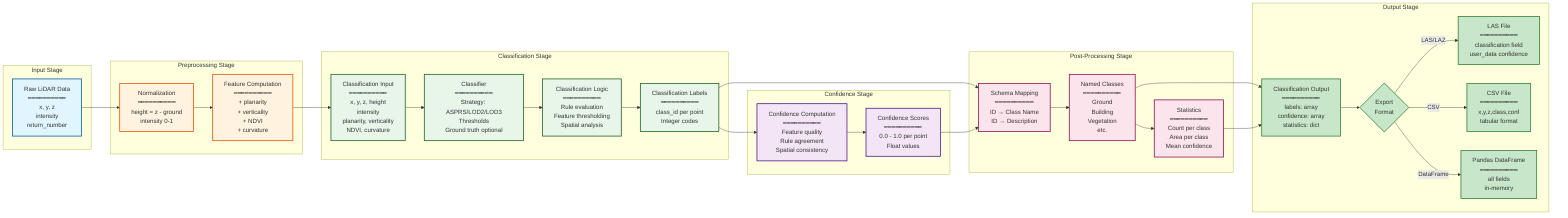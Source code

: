 %% Data Flow Through Classification
%% Shows how data transforms through the pipeline

graph LR
    subgraph "Input Stage"
        RAW[Raw LiDAR Data<br/>━━━━━━━━━━<br/>x, y, z<br/>intensity<br/>return_number]
    end
    
    subgraph "Preprocessing Stage"
        RAW --> NORM[Normalization<br/>━━━━━━━━━━<br/>height = z - ground<br/>intensity 0-1]
        NORM --> FEAT_COMP[Feature Computation<br/>━━━━━━━━━━<br/>+ planarity<br/>+ verticality<br/>+ NDVI<br/>+ curvature]
    end
    
    subgraph "Classification Stage"
        FEAT_COMP --> CLASS_INPUT[Classification Input<br/>━━━━━━━━━━<br/>x, y, z, height<br/>intensity<br/>planarity, verticality<br/>NDVI, curvature]
        
        CLASS_INPUT --> CLASSIFIER[Classifier<br/>━━━━━━━━━━<br/>Strategy: ASPRS/LOD2/LOD3<br/>Thresholds<br/>Ground truth optional]
        
        CLASSIFIER --> CLASS_LOGIC[Classification Logic<br/>━━━━━━━━━━<br/>Rule evaluation<br/>Feature thresholding<br/>Spatial analysis]
        
        CLASS_LOGIC --> LABELS[Classification Labels<br/>━━━━━━━━━━<br/>class_id per point<br/>Integer codes]
    end
    
    subgraph "Confidence Stage"
        LABELS --> CONF_COMP[Confidence Computation<br/>━━━━━━━━━━<br/>Feature quality<br/>Rule agreement<br/>Spatial consistency]
        
        CONF_COMP --> CONF_SCORES[Confidence Scores<br/>━━━━━━━━━━<br/>0.0 - 1.0 per point<br/>Float values]
    end
    
    subgraph "Post-Processing Stage"
        LABELS --> MAPPING[Schema Mapping<br/>━━━━━━━━━━<br/>ID → Class Name<br/>ID → Description]
        CONF_SCORES --> MAPPING
        
        MAPPING --> NAMED[Named Classes<br/>━━━━━━━━━━<br/>Ground<br/>Building<br/>Vegetation<br/>etc.]
        
        NAMED --> STATS[Statistics<br/>━━━━━━━━━━<br/>Count per class<br/>Area per class<br/>Mean confidence]
    end
    
    subgraph "Output Stage"
        NAMED --> OUTPUT[Classification Output<br/>━━━━━━━━━━<br/>labels: array<br/>confidence: array<br/>statistics: dict]
        STATS --> OUTPUT
        
        OUTPUT --> EXPORT{Export<br/>Format}
        
        EXPORT -->|LAS/LAZ| LAS[LAS File<br/>━━━━━━━━━━<br/>classification field<br/>user_data confidence]
        EXPORT -->|CSV| CSV[CSV File<br/>━━━━━━━━━━<br/>x,y,z,class,conf<br/>tabular format]
        EXPORT -->|DataFrame| DF[Pandas DataFrame<br/>━━━━━━━━━━<br/>all fields<br/>in-memory]
    end
    
    %% Styling
    classDef input fill:#e1f5ff,stroke:#01579b,stroke-width:2px
    classDef preproc fill:#fff3e0,stroke:#e65100,stroke-width:2px
    classDef classify fill:#e8f5e9,stroke:#1b5e20,stroke-width:2px
    classDef confidence fill:#f3e5f5,stroke:#4a148c,stroke-width:2px
    classDef postproc fill:#fce4ec,stroke:#880e4f,stroke-width:2px
    classDef output fill:#c8e6c9,stroke:#2e7d32,stroke-width:2px
    
    class RAW input
    class NORM,FEAT_COMP preproc
    class CLASS_INPUT,CLASSIFIER,CLASS_LOGIC,LABELS classify
    class CONF_COMP,CONF_SCORES confidence
    class MAPPING,NAMED,STATS postproc
    class OUTPUT,EXPORT,LAS,CSV,DF output